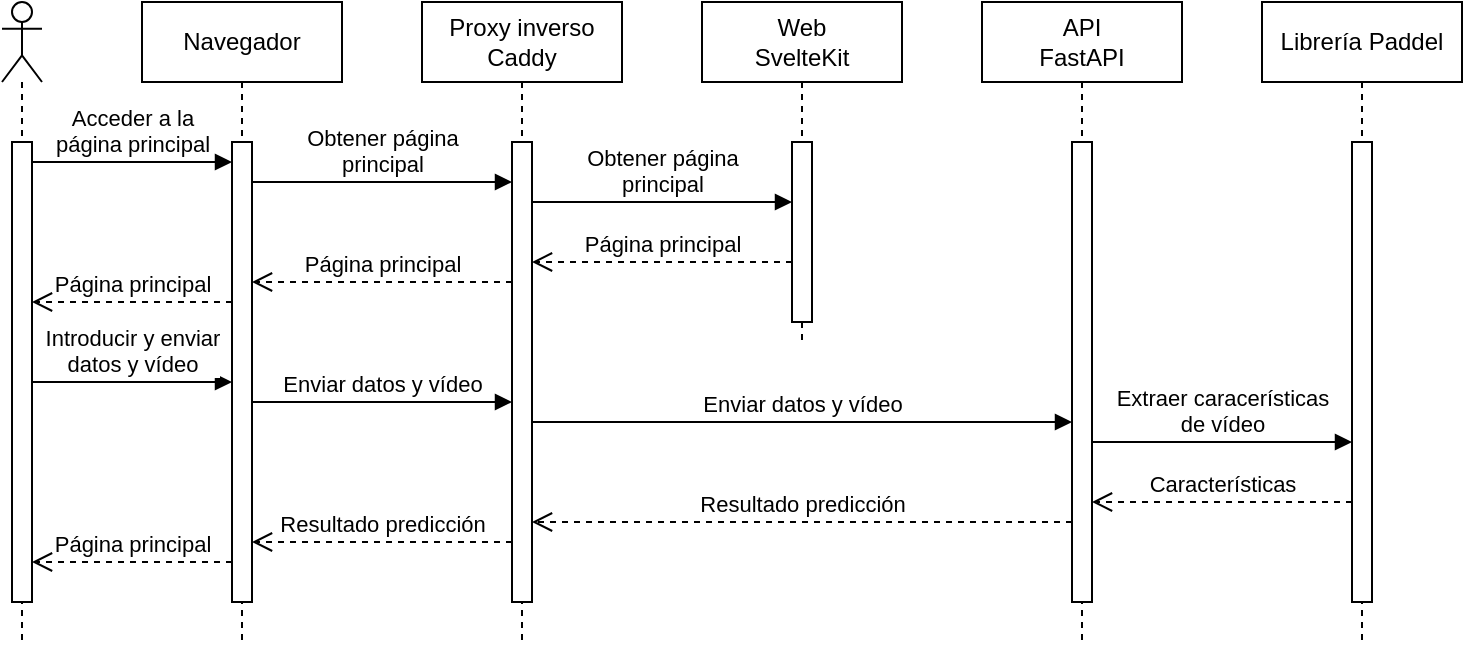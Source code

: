 <mxfile version="21.3.7" type="device">
  <diagram name="Page-1" id="2YBvvXClWsGukQMizWep">
    <mxGraphModel dx="1434" dy="805" grid="1" gridSize="10" guides="1" tooltips="1" connect="1" arrows="1" fold="1" page="1" pageScale="1" pageWidth="850" pageHeight="1100" math="0" shadow="0">
      <root>
        <mxCell id="0" />
        <mxCell id="1" parent="0" />
        <mxCell id="aM9ryv3xv72pqoxQDRHE-5" value="&lt;div&gt;API&lt;/div&gt;FastAPI" style="shape=umlLifeline;perimeter=lifelinePerimeter;whiteSpace=wrap;html=1;container=0;dropTarget=0;collapsible=0;recursiveResize=0;outlineConnect=0;portConstraint=eastwest;newEdgeStyle={&quot;edgeStyle&quot;:&quot;elbowEdgeStyle&quot;,&quot;elbow&quot;:&quot;vertical&quot;,&quot;curved&quot;:0,&quot;rounded&quot;:0};" parent="1" vertex="1">
          <mxGeometry x="560" y="40" width="100" height="320" as="geometry" />
        </mxCell>
        <mxCell id="aM9ryv3xv72pqoxQDRHE-6" value="" style="html=1;points=[];perimeter=orthogonalPerimeter;outlineConnect=0;targetShapes=umlLifeline;portConstraint=eastwest;newEdgeStyle={&quot;edgeStyle&quot;:&quot;elbowEdgeStyle&quot;,&quot;elbow&quot;:&quot;vertical&quot;,&quot;curved&quot;:0,&quot;rounded&quot;:0};" parent="aM9ryv3xv72pqoxQDRHE-5" vertex="1">
          <mxGeometry x="45" y="70" width="10" height="230" as="geometry" />
        </mxCell>
        <mxCell id="aM9ryv3xv72pqoxQDRHE-7" value="&lt;div&gt;Acceder a la&lt;/div&gt;&lt;div&gt;página principal&lt;br&gt;&lt;/div&gt;" style="html=1;verticalAlign=bottom;endArrow=block;edgeStyle=elbowEdgeStyle;elbow=vertical;curved=0;rounded=0;" parent="1" source="aM9ryv3xv72pqoxQDRHE-2" target="2NgsDoCjIwmhMlPLntnu-11" edge="1">
          <mxGeometry relative="1" as="geometry">
            <mxPoint x="115" y="130" as="sourcePoint" />
            <Array as="points">
              <mxPoint x="100" y="120" />
            </Array>
          </mxGeometry>
        </mxCell>
        <mxCell id="2NgsDoCjIwmhMlPLntnu-3" value="" style="shape=umlLifeline;perimeter=lifelinePerimeter;whiteSpace=wrap;html=1;container=1;dropTarget=0;collapsible=0;recursiveResize=0;outlineConnect=0;portConstraint=eastwest;newEdgeStyle={&quot;edgeStyle&quot;:&quot;elbowEdgeStyle&quot;,&quot;elbow&quot;:&quot;vertical&quot;,&quot;curved&quot;:0,&quot;rounded&quot;:0};participant=umlActor;" vertex="1" parent="1">
          <mxGeometry x="70" y="40" width="20" height="320" as="geometry" />
        </mxCell>
        <mxCell id="aM9ryv3xv72pqoxQDRHE-2" value="" style="html=1;points=[];perimeter=orthogonalPerimeter;outlineConnect=0;targetShapes=umlLifeline;portConstraint=eastwest;newEdgeStyle={&quot;edgeStyle&quot;:&quot;elbowEdgeStyle&quot;,&quot;elbow&quot;:&quot;vertical&quot;,&quot;curved&quot;:0,&quot;rounded&quot;:0};" parent="2NgsDoCjIwmhMlPLntnu-3" vertex="1">
          <mxGeometry x="5" y="70" width="10" height="230" as="geometry" />
        </mxCell>
        <mxCell id="2NgsDoCjIwmhMlPLntnu-5" value="Librería Paddel" style="shape=umlLifeline;perimeter=lifelinePerimeter;whiteSpace=wrap;html=1;container=1;dropTarget=0;collapsible=0;recursiveResize=0;outlineConnect=0;portConstraint=eastwest;newEdgeStyle={&quot;edgeStyle&quot;:&quot;elbowEdgeStyle&quot;,&quot;elbow&quot;:&quot;vertical&quot;,&quot;curved&quot;:0,&quot;rounded&quot;:0};" vertex="1" parent="1">
          <mxGeometry x="700" y="40" width="100" height="320" as="geometry" />
        </mxCell>
        <mxCell id="2NgsDoCjIwmhMlPLntnu-6" value="" style="html=1;points=[];perimeter=orthogonalPerimeter;outlineConnect=0;targetShapes=umlLifeline;portConstraint=eastwest;newEdgeStyle={&quot;edgeStyle&quot;:&quot;elbowEdgeStyle&quot;,&quot;elbow&quot;:&quot;vertical&quot;,&quot;curved&quot;:0,&quot;rounded&quot;:0};" vertex="1" parent="2NgsDoCjIwmhMlPLntnu-5">
          <mxGeometry x="45" y="70" width="10" height="230" as="geometry" />
        </mxCell>
        <mxCell id="2NgsDoCjIwmhMlPLntnu-10" value="Navegador" style="shape=umlLifeline;perimeter=lifelinePerimeter;whiteSpace=wrap;html=1;container=1;dropTarget=0;collapsible=0;recursiveResize=0;outlineConnect=0;portConstraint=eastwest;newEdgeStyle={&quot;edgeStyle&quot;:&quot;elbowEdgeStyle&quot;,&quot;elbow&quot;:&quot;vertical&quot;,&quot;curved&quot;:0,&quot;rounded&quot;:0};" vertex="1" parent="1">
          <mxGeometry x="140" y="40" width="100" height="320" as="geometry" />
        </mxCell>
        <mxCell id="2NgsDoCjIwmhMlPLntnu-11" value="" style="html=1;points=[];perimeter=orthogonalPerimeter;outlineConnect=0;targetShapes=umlLifeline;portConstraint=eastwest;newEdgeStyle={&quot;edgeStyle&quot;:&quot;elbowEdgeStyle&quot;,&quot;elbow&quot;:&quot;vertical&quot;,&quot;curved&quot;:0,&quot;rounded&quot;:0};" vertex="1" parent="2NgsDoCjIwmhMlPLntnu-10">
          <mxGeometry x="45" y="70" width="10" height="230" as="geometry" />
        </mxCell>
        <mxCell id="2NgsDoCjIwmhMlPLntnu-13" value="&lt;div&gt;Extraer caracerísticas&lt;/div&gt;&lt;div&gt;de vídeo&lt;/div&gt;" style="html=1;verticalAlign=bottom;endArrow=block;edgeStyle=elbowEdgeStyle;elbow=vertical;curved=0;rounded=0;" edge="1" parent="1" source="aM9ryv3xv72pqoxQDRHE-6" target="2NgsDoCjIwmhMlPLntnu-6">
          <mxGeometry width="80" relative="1" as="geometry">
            <mxPoint x="680" y="150" as="sourcePoint" />
            <mxPoint x="760" y="150" as="targetPoint" />
            <Array as="points">
              <mxPoint x="700" y="260" />
            </Array>
          </mxGeometry>
        </mxCell>
        <mxCell id="2NgsDoCjIwmhMlPLntnu-14" value="&lt;div&gt;Características&lt;/div&gt;" style="html=1;verticalAlign=bottom;endArrow=open;dashed=1;endSize=8;edgeStyle=elbowEdgeStyle;elbow=vertical;curved=0;rounded=0;" edge="1" parent="1" source="2NgsDoCjIwmhMlPLntnu-6" target="aM9ryv3xv72pqoxQDRHE-6">
          <mxGeometry relative="1" as="geometry">
            <mxPoint x="590" y="280" as="sourcePoint" />
            <mxPoint x="510" y="280" as="targetPoint" />
            <Array as="points">
              <mxPoint x="710" y="290" />
            </Array>
          </mxGeometry>
        </mxCell>
        <mxCell id="2NgsDoCjIwmhMlPLntnu-16" value="&lt;div&gt;Proxy inverso&lt;/div&gt;&lt;div&gt;Caddy&lt;br&gt;&lt;/div&gt;" style="shape=umlLifeline;perimeter=lifelinePerimeter;whiteSpace=wrap;html=1;container=1;dropTarget=0;collapsible=0;recursiveResize=0;outlineConnect=0;portConstraint=eastwest;newEdgeStyle={&quot;edgeStyle&quot;:&quot;elbowEdgeStyle&quot;,&quot;elbow&quot;:&quot;vertical&quot;,&quot;curved&quot;:0,&quot;rounded&quot;:0};" vertex="1" parent="1">
          <mxGeometry x="280" y="40" width="100" height="320" as="geometry" />
        </mxCell>
        <mxCell id="2NgsDoCjIwmhMlPLntnu-18" value="" style="html=1;points=[];perimeter=orthogonalPerimeter;outlineConnect=0;targetShapes=umlLifeline;portConstraint=eastwest;newEdgeStyle={&quot;edgeStyle&quot;:&quot;elbowEdgeStyle&quot;,&quot;elbow&quot;:&quot;vertical&quot;,&quot;curved&quot;:0,&quot;rounded&quot;:0};" vertex="1" parent="2NgsDoCjIwmhMlPLntnu-16">
          <mxGeometry x="45" y="70" width="10" height="230" as="geometry" />
        </mxCell>
        <mxCell id="2NgsDoCjIwmhMlPLntnu-17" value="&lt;div&gt;Web&lt;/div&gt;&lt;div&gt;SvelteKit&lt;br&gt;&lt;/div&gt;" style="shape=umlLifeline;perimeter=lifelinePerimeter;whiteSpace=wrap;html=1;container=1;dropTarget=0;collapsible=0;recursiveResize=0;outlineConnect=0;portConstraint=eastwest;newEdgeStyle={&quot;edgeStyle&quot;:&quot;elbowEdgeStyle&quot;,&quot;elbow&quot;:&quot;vertical&quot;,&quot;curved&quot;:0,&quot;rounded&quot;:0};" vertex="1" parent="1">
          <mxGeometry x="420" y="40" width="100" height="170" as="geometry" />
        </mxCell>
        <mxCell id="2NgsDoCjIwmhMlPLntnu-19" value="" style="html=1;points=[];perimeter=orthogonalPerimeter;outlineConnect=0;targetShapes=umlLifeline;portConstraint=eastwest;newEdgeStyle={&quot;edgeStyle&quot;:&quot;elbowEdgeStyle&quot;,&quot;elbow&quot;:&quot;vertical&quot;,&quot;curved&quot;:0,&quot;rounded&quot;:0};" vertex="1" parent="2NgsDoCjIwmhMlPLntnu-17">
          <mxGeometry x="45" y="70" width="10" height="90" as="geometry" />
        </mxCell>
        <mxCell id="2NgsDoCjIwmhMlPLntnu-20" value="&lt;div&gt;Obtener página&lt;/div&gt;&lt;div&gt;principal&lt;/div&gt;" style="html=1;verticalAlign=bottom;endArrow=block;edgeStyle=elbowEdgeStyle;elbow=vertical;curved=0;rounded=0;" edge="1" parent="1" source="2NgsDoCjIwmhMlPLntnu-11" target="2NgsDoCjIwmhMlPLntnu-18">
          <mxGeometry width="80" relative="1" as="geometry">
            <mxPoint x="250" y="150" as="sourcePoint" />
            <mxPoint x="330" y="150" as="targetPoint" />
            <Array as="points">
              <mxPoint x="280" y="130" />
            </Array>
          </mxGeometry>
        </mxCell>
        <mxCell id="2NgsDoCjIwmhMlPLntnu-21" value="&lt;div&gt;Obtener página&lt;/div&gt;&lt;div&gt;principal&lt;/div&gt;" style="html=1;verticalAlign=bottom;endArrow=block;edgeStyle=elbowEdgeStyle;elbow=vertical;curved=0;rounded=0;" edge="1" parent="1" source="2NgsDoCjIwmhMlPLntnu-18" target="2NgsDoCjIwmhMlPLntnu-19">
          <mxGeometry width="80" relative="1" as="geometry">
            <mxPoint x="410" y="140" as="sourcePoint" />
            <mxPoint x="490" y="140" as="targetPoint" />
            <Array as="points">
              <mxPoint x="430" y="140" />
            </Array>
          </mxGeometry>
        </mxCell>
        <mxCell id="2NgsDoCjIwmhMlPLntnu-22" value="Página principal" style="html=1;verticalAlign=bottom;endArrow=open;dashed=1;endSize=8;edgeStyle=elbowEdgeStyle;elbow=vertical;curved=0;rounded=0;" edge="1" parent="1" source="2NgsDoCjIwmhMlPLntnu-19" target="2NgsDoCjIwmhMlPLntnu-18">
          <mxGeometry relative="1" as="geometry">
            <mxPoint x="470" y="170" as="sourcePoint" />
            <mxPoint x="390" y="170" as="targetPoint" />
            <Array as="points">
              <mxPoint x="440" y="170" />
            </Array>
          </mxGeometry>
        </mxCell>
        <mxCell id="2NgsDoCjIwmhMlPLntnu-23" value="Página principal" style="html=1;verticalAlign=bottom;endArrow=open;dashed=1;endSize=8;edgeStyle=elbowEdgeStyle;elbow=vertical;curved=0;rounded=0;" edge="1" parent="1" source="2NgsDoCjIwmhMlPLntnu-18" target="2NgsDoCjIwmhMlPLntnu-11">
          <mxGeometry relative="1" as="geometry">
            <mxPoint x="310" y="170" as="sourcePoint" />
            <mxPoint x="230" y="170" as="targetPoint" />
            <Array as="points">
              <mxPoint x="290" y="180" />
            </Array>
          </mxGeometry>
        </mxCell>
        <mxCell id="2NgsDoCjIwmhMlPLntnu-24" value="&lt;div&gt;Página principal&lt;/div&gt;" style="html=1;verticalAlign=bottom;endArrow=open;dashed=1;endSize=8;edgeStyle=elbowEdgeStyle;elbow=vertical;curved=0;rounded=0;" edge="1" parent="1" source="2NgsDoCjIwmhMlPLntnu-11" target="aM9ryv3xv72pqoxQDRHE-2">
          <mxGeometry relative="1" as="geometry">
            <mxPoint x="140" y="190" as="sourcePoint" />
            <mxPoint x="60" y="190" as="targetPoint" />
            <Array as="points">
              <mxPoint x="130" y="190" />
            </Array>
          </mxGeometry>
        </mxCell>
        <mxCell id="2NgsDoCjIwmhMlPLntnu-25" value="&lt;div&gt;Introducir y enviar&lt;/div&gt;&lt;div&gt;datos y vídeo&lt;br&gt;&lt;/div&gt;" style="html=1;verticalAlign=bottom;endArrow=block;edgeStyle=elbowEdgeStyle;elbow=vertical;curved=0;rounded=0;" edge="1" parent="1" source="aM9ryv3xv72pqoxQDRHE-2" target="2NgsDoCjIwmhMlPLntnu-11">
          <mxGeometry width="80" relative="1" as="geometry">
            <mxPoint x="90" y="240" as="sourcePoint" />
            <mxPoint x="170" y="240" as="targetPoint" />
            <Array as="points">
              <mxPoint x="130" y="230" />
            </Array>
          </mxGeometry>
        </mxCell>
        <mxCell id="2NgsDoCjIwmhMlPLntnu-26" value="Enviar datos y vídeo" style="html=1;verticalAlign=bottom;endArrow=block;edgeStyle=elbowEdgeStyle;elbow=vertical;curved=0;rounded=0;" edge="1" parent="1" source="2NgsDoCjIwmhMlPLntnu-11" target="2NgsDoCjIwmhMlPLntnu-18">
          <mxGeometry width="80" relative="1" as="geometry">
            <mxPoint x="270" y="270" as="sourcePoint" />
            <mxPoint x="350" y="270" as="targetPoint" />
            <Array as="points">
              <mxPoint x="290" y="240" />
            </Array>
          </mxGeometry>
        </mxCell>
        <mxCell id="2NgsDoCjIwmhMlPLntnu-27" value="Enviar datos y vídeo" style="html=1;verticalAlign=bottom;endArrow=block;edgeStyle=elbowEdgeStyle;elbow=vertical;curved=0;rounded=0;" edge="1" parent="1" source="2NgsDoCjIwmhMlPLntnu-18" target="aM9ryv3xv72pqoxQDRHE-6">
          <mxGeometry width="80" relative="1" as="geometry">
            <mxPoint x="460" y="310" as="sourcePoint" />
            <mxPoint x="540" y="310" as="targetPoint" />
            <Array as="points">
              <mxPoint x="510" y="250" />
            </Array>
          </mxGeometry>
        </mxCell>
        <mxCell id="2NgsDoCjIwmhMlPLntnu-28" value="Resultado predicción" style="html=1;verticalAlign=bottom;endArrow=open;dashed=1;endSize=8;edgeStyle=elbowEdgeStyle;elbow=vertical;curved=0;rounded=0;" edge="1" parent="1" source="aM9ryv3xv72pqoxQDRHE-6" target="2NgsDoCjIwmhMlPLntnu-18">
          <mxGeometry relative="1" as="geometry">
            <mxPoint x="520" y="340" as="sourcePoint" />
            <mxPoint x="440" y="340" as="targetPoint" />
            <Array as="points">
              <mxPoint x="470" y="300" />
            </Array>
          </mxGeometry>
        </mxCell>
        <mxCell id="2NgsDoCjIwmhMlPLntnu-29" value="Resultado predicción" style="html=1;verticalAlign=bottom;endArrow=open;dashed=1;endSize=8;edgeStyle=elbowEdgeStyle;elbow=vertical;curved=0;rounded=0;" edge="1" parent="1" source="2NgsDoCjIwmhMlPLntnu-18" target="2NgsDoCjIwmhMlPLntnu-11">
          <mxGeometry relative="1" as="geometry">
            <mxPoint x="300" y="330" as="sourcePoint" />
            <mxPoint x="220" y="330" as="targetPoint" />
            <Array as="points">
              <mxPoint x="270" y="310" />
            </Array>
          </mxGeometry>
        </mxCell>
        <mxCell id="2NgsDoCjIwmhMlPLntnu-30" value="Página principal" style="html=1;verticalAlign=bottom;endArrow=open;dashed=1;endSize=8;edgeStyle=elbowEdgeStyle;elbow=vertical;curved=0;rounded=0;" edge="1" parent="1" source="2NgsDoCjIwmhMlPLntnu-11" target="aM9ryv3xv72pqoxQDRHE-2">
          <mxGeometry relative="1" as="geometry">
            <mxPoint x="580" y="310" as="sourcePoint" />
            <mxPoint x="500" y="310" as="targetPoint" />
            <Array as="points">
              <mxPoint x="135" y="320" />
            </Array>
          </mxGeometry>
        </mxCell>
      </root>
    </mxGraphModel>
  </diagram>
</mxfile>
